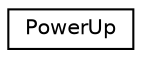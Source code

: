 digraph "Graphical Class Hierarchy"
{
 // LATEX_PDF_SIZE
  edge [fontname="Helvetica",fontsize="10",labelfontname="Helvetica",labelfontsize="10"];
  node [fontname="Helvetica",fontsize="10",shape=record];
  rankdir="LR";
  Node0 [label="PowerUp",height=0.2,width=0.4,color="black", fillcolor="white", style="filled",URL="$classPowerUp.html",tooltip=" "];
}
